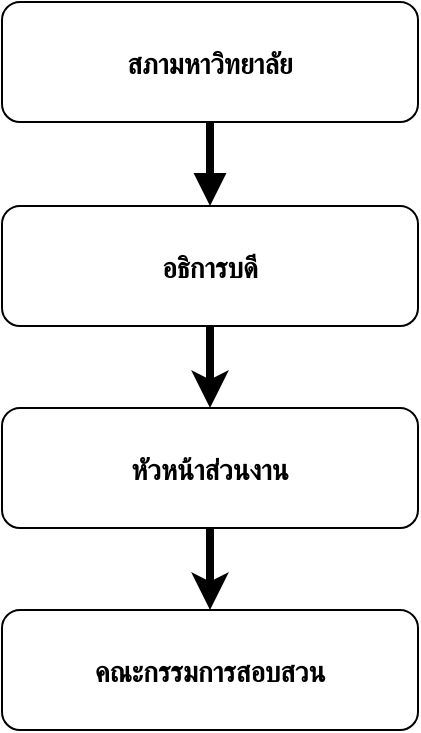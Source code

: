 <mxfile pages="1" version="11.2.2" type="github"><diagram name="Page-1" id="97916047-d0de-89f5-080d-49f4d83e522f"><mxGraphModel dx="1422" dy="747" grid="1" gridSize="10" guides="1" tooltips="1" connect="1" arrows="1" fold="1" page="1" pageScale="1.5" pageWidth="1169" pageHeight="827" background="#ffffff" math="0" shadow="0"><root><mxCell id="0"/><mxCell id="1" parent="0"/><mxCell id="2" value="สภามหาวิทยาลัย" style="rounded=1;fillColor=none;strokeColor=#000000;shadow=0;gradientColor=none;fontStyle=1;fontColor=#000000;fontSize=14;" parent="1" vertex="1"><mxGeometry x="672" y="206" width="208" height="60" as="geometry"/></mxCell><mxCell id="KNoVTzbSGDGg9R8dJh5L-55" style="edgeStyle=orthogonalEdgeStyle;rounded=1;orthogonalLoop=1;jettySize=auto;html=1;exitX=0.5;exitY=1;exitDx=0;exitDy=0;entryX=0.5;entryY=0;entryDx=0;entryDy=0;strokeWidth=4;shadow=0;" edge="1" parent="1" source="3" target="4"><mxGeometry relative="1" as="geometry"/></mxCell><mxCell id="3" value="อธิการบดี" style="rounded=1;fillColor=none;strokeColor=#000000;shadow=0;gradientColor=none;fontStyle=1;fontColor=#000000;fontSize=14;" parent="1" vertex="1"><mxGeometry x="672" y="308" width="208" height="60" as="geometry"/></mxCell><mxCell id="KNoVTzbSGDGg9R8dJh5L-56" style="edgeStyle=orthogonalEdgeStyle;rounded=1;orthogonalLoop=1;jettySize=auto;html=1;exitX=0.5;exitY=1;exitDx=0;exitDy=0;strokeColor=#000000;strokeWidth=4;fontColor=#000000;shadow=0;" edge="1" parent="1" source="4" target="13"><mxGeometry relative="1" as="geometry"/></mxCell><mxCell id="4" value="หัวหน้าส่วนงาน" style="rounded=1;fillColor=none;strokeColor=#000000;shadow=0;gradientColor=none;fontStyle=1;fontColor=#000000;fontSize=14;" parent="1" vertex="1"><mxGeometry x="672" y="409" width="208" height="60" as="geometry"/></mxCell><mxCell id="13" value="คณะกรรมการสอบสวน" style="rounded=1;fillColor=#ffffff;strokeColor=#000000;shadow=0;gradientColor=none;fontStyle=1;fontColor=#000000;fontSize=14;" parent="1" vertex="1"><mxGeometry x="672" y="510" width="208" height="60" as="geometry"/></mxCell><mxCell id="29" value="" style="edgeStyle=elbowEdgeStyle;elbow=vertical;strokeWidth=4;endArrow=block;endFill=1;fontStyle=1;strokeColor=#000000;shadow=0;" parent="1" source="2" target="3" edge="1"><mxGeometry x="22" y="165.5" width="100" height="100" as="geometry"><mxPoint x="22" y="265.5" as="sourcePoint"/><mxPoint x="122" y="165.5" as="targetPoint"/></mxGeometry></mxCell></root></mxGraphModel></diagram></mxfile>